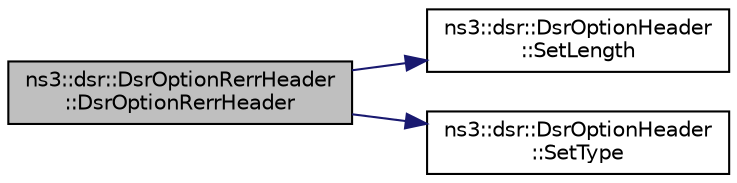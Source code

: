 digraph "ns3::dsr::DsrOptionRerrHeader::DsrOptionRerrHeader"
{
 // LATEX_PDF_SIZE
  edge [fontname="Helvetica",fontsize="10",labelfontname="Helvetica",labelfontsize="10"];
  node [fontname="Helvetica",fontsize="10",shape=record];
  rankdir="LR";
  Node1 [label="ns3::dsr::DsrOptionRerrHeader\l::DsrOptionRerrHeader",height=0.2,width=0.4,color="black", fillcolor="grey75", style="filled", fontcolor="black",tooltip="Constructor."];
  Node1 -> Node2 [color="midnightblue",fontsize="10",style="solid",fontname="Helvetica"];
  Node2 [label="ns3::dsr::DsrOptionHeader\l::SetLength",height=0.2,width=0.4,color="black", fillcolor="white", style="filled",URL="$classns3_1_1dsr_1_1_dsr_option_header.html#ac13ae881ef80b4c2fce6d59f8aa0fa3e",tooltip="Set the option length."];
  Node1 -> Node3 [color="midnightblue",fontsize="10",style="solid",fontname="Helvetica"];
  Node3 [label="ns3::dsr::DsrOptionHeader\l::SetType",height=0.2,width=0.4,color="black", fillcolor="white", style="filled",URL="$classns3_1_1dsr_1_1_dsr_option_header.html#a62b3733f99509fd870ff3ebc9d4513e4",tooltip="Set the type of the option."];
}
